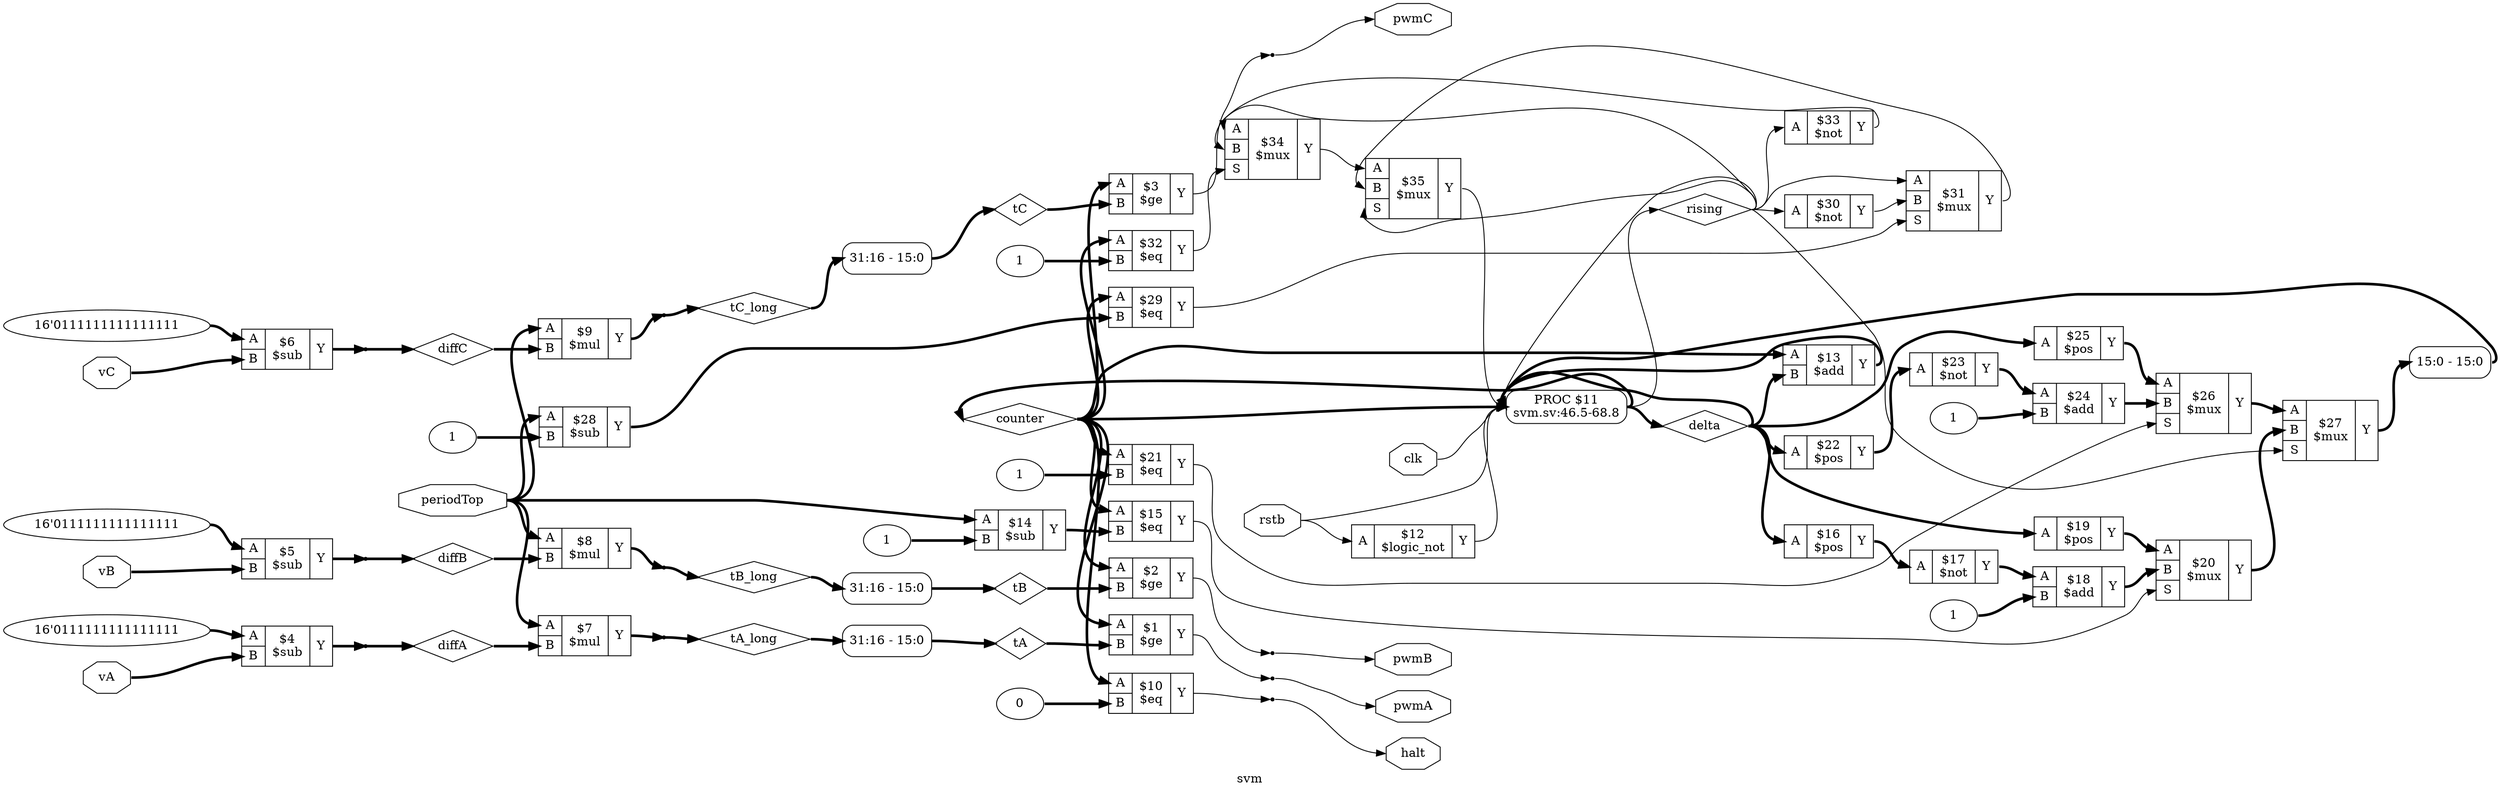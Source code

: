 digraph "svm" {
label="svm";
rankdir="LR";
remincross=true;
n38 [ shape=diamond, label="diffC", color="black", fontcolor="black" ];
n39 [ shape=diamond, label="diffB", color="black", fontcolor="black" ];
n40 [ shape=diamond, label="diffA", color="black", fontcolor="black" ];
n41 [ shape=diamond, label="tC", color="black", fontcolor="black" ];
n42 [ shape=diamond, label="tB", color="black", fontcolor="black" ];
n43 [ shape=diamond, label="tA", color="black", fontcolor="black" ];
n44 [ shape=diamond, label="tC_long", color="black", fontcolor="black" ];
n45 [ shape=diamond, label="tB_long", color="black", fontcolor="black" ];
n46 [ shape=diamond, label="tA_long", color="black", fontcolor="black" ];
n47 [ shape=diamond, label="rising", color="black", fontcolor="black" ];
n48 [ shape=diamond, label="delta", color="black", fontcolor="black" ];
n49 [ shape=diamond, label="counter", color="black", fontcolor="black" ];
n50 [ shape=octagon, label="rstb", color="black", fontcolor="black" ];
n51 [ shape=octagon, label="clk", color="black", fontcolor="black" ];
n52 [ shape=octagon, label="periodTop", color="black", fontcolor="black" ];
n53 [ shape=octagon, label="vC", color="black", fontcolor="black" ];
n54 [ shape=octagon, label="vB", color="black", fontcolor="black" ];
n55 [ shape=octagon, label="vA", color="black", fontcolor="black" ];
n56 [ shape=octagon, label="halt", color="black", fontcolor="black" ];
n57 [ shape=octagon, label="pwmC", color="black", fontcolor="black" ];
n58 [ shape=octagon, label="pwmB", color="black", fontcolor="black" ];
n59 [ shape=octagon, label="pwmA", color="black", fontcolor="black" ];
c64 [ shape=record, label="{{<p60> A|<p61> B|<p62> S}|$35\n$mux|{<p63> Y}}",  ];
c65 [ shape=record, label="{{<p60> A|<p61> B|<p62> S}|$34\n$mux|{<p63> Y}}",  ];
c66 [ shape=record, label="{{<p60> A}|$33\n$not|{<p63> Y}}",  ];
v0 [ label="1" ];
c67 [ shape=record, label="{{<p60> A|<p61> B}|$32\n$eq|{<p63> Y}}",  ];
c68 [ shape=record, label="{{<p60> A|<p61> B|<p62> S}|$31\n$mux|{<p63> Y}}",  ];
c69 [ shape=record, label="{{<p60> A}|$30\n$not|{<p63> Y}}",  ];
c70 [ shape=record, label="{{<p60> A|<p61> B}|$29\n$eq|{<p63> Y}}",  ];
v1 [ label="1" ];
c71 [ shape=record, label="{{<p60> A|<p61> B}|$28\n$sub|{<p63> Y}}",  ];
c72 [ shape=record, label="{{<p60> A|<p61> B|<p62> S}|$27\n$mux|{<p63> Y}}",  ];
c73 [ shape=record, label="{{<p60> A|<p61> B|<p62> S}|$26\n$mux|{<p63> Y}}",  ];
c74 [ shape=record, label="{{<p60> A}|$25\n$pos|{<p63> Y}}",  ];
v2 [ label="1" ];
c75 [ shape=record, label="{{<p60> A|<p61> B}|$24\n$add|{<p63> Y}}",  ];
c76 [ shape=record, label="{{<p60> A}|$23\n$not|{<p63> Y}}",  ];
c77 [ shape=record, label="{{<p60> A}|$22\n$pos|{<p63> Y}}",  ];
v3 [ label="1" ];
c78 [ shape=record, label="{{<p60> A|<p61> B}|$21\n$eq|{<p63> Y}}",  ];
c79 [ shape=record, label="{{<p60> A|<p61> B|<p62> S}|$20\n$mux|{<p63> Y}}",  ];
c80 [ shape=record, label="{{<p60> A}|$19\n$pos|{<p63> Y}}",  ];
v4 [ label="1" ];
c81 [ shape=record, label="{{<p60> A|<p61> B}|$18\n$add|{<p63> Y}}",  ];
c82 [ shape=record, label="{{<p60> A}|$17\n$not|{<p63> Y}}",  ];
c83 [ shape=record, label="{{<p60> A}|$16\n$pos|{<p63> Y}}",  ];
c84 [ shape=record, label="{{<p60> A|<p61> B}|$15\n$eq|{<p63> Y}}",  ];
v5 [ label="1" ];
c85 [ shape=record, label="{{<p60> A|<p61> B}|$14\n$sub|{<p63> Y}}",  ];
c86 [ shape=record, label="{{<p60> A|<p61> B}|$13\n$add|{<p63> Y}}",  ];
c87 [ shape=record, label="{{<p60> A}|$12\n$logic_not|{<p63> Y}}",  ];
v6 [ label="0" ];
c88 [ shape=record, label="{{<p60> A|<p61> B}|$10\n$eq|{<p63> Y}}",  ];
c89 [ shape=record, label="{{<p60> A|<p61> B}|$9\n$mul|{<p63> Y}}",  ];
c90 [ shape=record, label="{{<p60> A|<p61> B}|$8\n$mul|{<p63> Y}}",  ];
c91 [ shape=record, label="{{<p60> A|<p61> B}|$7\n$mul|{<p63> Y}}",  ];
v7 [ label="16'0111111111111111" ];
c92 [ shape=record, label="{{<p60> A|<p61> B}|$6\n$sub|{<p63> Y}}",  ];
v8 [ label="16'0111111111111111" ];
c93 [ shape=record, label="{{<p60> A|<p61> B}|$5\n$sub|{<p63> Y}}",  ];
v9 [ label="16'0111111111111111" ];
c94 [ shape=record, label="{{<p60> A|<p61> B}|$4\n$sub|{<p63> Y}}",  ];
c95 [ shape=record, label="{{<p60> A|<p61> B}|$3\n$ge|{<p63> Y}}",  ];
c96 [ shape=record, label="{{<p60> A|<p61> B}|$2\n$ge|{<p63> Y}}",  ];
c97 [ shape=record, label="{{<p60> A|<p61> B}|$1\n$ge|{<p63> Y}}",  ];
x11 [ shape=record, style=rounded, label="<s0> 15:0 - 15:0 ", color="black", fontcolor="black" ];
p10 [shape=box, style=rounded, label="PROC $11\nsvm.sv:46.5-68.8"];
x12 [shape=point, ];
x13 [shape=point, ];
x14 [shape=point, ];
x15 [shape=point, ];
x16 [shape=point, ];
x17 [shape=point, ];
x18 [shape=point, ];
x19 [shape=point, ];
x20 [shape=point, ];
x21 [ shape=record, style=rounded, label="<s0> 31:16 - 15:0 ", color="black", fontcolor="black" ];
x22 [ shape=record, style=rounded, label="<s0> 31:16 - 15:0 ", color="black", fontcolor="black" ];
x23 [ shape=record, style=rounded, label="<s0> 31:16 - 15:0 ", color="black", fontcolor="black" ];
x24 [shape=point, ];
c64:p63:e -> p10:w [color="black", fontcolor="black", label=""];
c73:p63:e -> c72:p60:w [color="black", fontcolor="black", style="setlinewidth(3)", label=""];
c74:p63:e -> c73:p60:w [color="black", fontcolor="black", style="setlinewidth(3)", label=""];
c75:p63:e -> c73:p61:w [color="black", fontcolor="black", style="setlinewidth(3)", label=""];
c76:p63:e -> c75:p60:w [color="black", fontcolor="black", style="setlinewidth(3)", label=""];
c77:p63:e -> c76:p60:w [color="black", fontcolor="black", style="setlinewidth(3)", label=""];
c78:p63:e -> c73:p62:w [color="black", fontcolor="black", label=""];
c79:p63:e -> c72:p61:w [color="black", fontcolor="black", style="setlinewidth(3)", label=""];
c80:p63:e -> c79:p60:w [color="black", fontcolor="black", style="setlinewidth(3)", label=""];
c81:p63:e -> c79:p61:w [color="black", fontcolor="black", style="setlinewidth(3)", label=""];
c82:p63:e -> c81:p60:w [color="black", fontcolor="black", style="setlinewidth(3)", label=""];
c65:p63:e -> c64:p60:w [color="black", fontcolor="black", label=""];
c83:p63:e -> c82:p60:w [color="black", fontcolor="black", style="setlinewidth(3)", label=""];
c84:p63:e -> c79:p62:w [color="black", fontcolor="black", label=""];
c85:p63:e -> c84:p61:w [color="black", fontcolor="black", style="setlinewidth(3)", label=""];
c86:p63:e -> p10:w [color="black", fontcolor="black", style="setlinewidth(3)", label=""];
c87:p63:e -> p10:w [color="black", fontcolor="black", label=""];
c88:p63:e -> x24:w [color="black", fontcolor="black", label=""];
c89:p63:e -> x20:w [color="black", fontcolor="black", style="setlinewidth(3)", label=""];
c66:p63:e -> c65:p61:w [color="black", fontcolor="black", label=""];
c90:p63:e -> x19:w [color="black", fontcolor="black", style="setlinewidth(3)", label=""];
c91:p63:e -> x18:w [color="black", fontcolor="black", style="setlinewidth(3)", label=""];
c92:p63:e -> x17:w [color="black", fontcolor="black", style="setlinewidth(3)", label=""];
c93:p63:e -> x16:w [color="black", fontcolor="black", style="setlinewidth(3)", label=""];
c94:p63:e -> x15:w [color="black", fontcolor="black", style="setlinewidth(3)", label=""];
c95:p63:e -> x14:w [color="black", fontcolor="black", label=""];
c96:p63:e -> x13:w [color="black", fontcolor="black", label=""];
c97:p63:e -> x12:w [color="black", fontcolor="black", label=""];
x17:e -> n38:w [color="black", fontcolor="black", style="setlinewidth(3)", label=""];
n38:e -> c89:p61:w [color="black", fontcolor="black", style="setlinewidth(3)", label=""];
x16:e -> n39:w [color="black", fontcolor="black", style="setlinewidth(3)", label=""];
n39:e -> c90:p61:w [color="black", fontcolor="black", style="setlinewidth(3)", label=""];
c67:p63:e -> c65:p62:w [color="black", fontcolor="black", label=""];
x15:e -> n40:w [color="black", fontcolor="black", style="setlinewidth(3)", label=""];
n40:e -> c91:p61:w [color="black", fontcolor="black", style="setlinewidth(3)", label=""];
x23:e -> n41:w [color="black", fontcolor="black", style="setlinewidth(3)", label=""];
n41:e -> c95:p61:w [color="black", fontcolor="black", style="setlinewidth(3)", label=""];
x22:e -> n42:w [color="black", fontcolor="black", style="setlinewidth(3)", label=""];
n42:e -> c96:p61:w [color="black", fontcolor="black", style="setlinewidth(3)", label=""];
x21:e -> n43:w [color="black", fontcolor="black", style="setlinewidth(3)", label=""];
n43:e -> c97:p61:w [color="black", fontcolor="black", style="setlinewidth(3)", label=""];
x20:e -> n44:w [color="black", fontcolor="black", style="setlinewidth(3)", label=""];
n44:e -> x23:s0:w [color="black", fontcolor="black", style="setlinewidth(3)", label=""];
x19:e -> n45:w [color="black", fontcolor="black", style="setlinewidth(3)", label=""];
n45:e -> x22:s0:w [color="black", fontcolor="black", style="setlinewidth(3)", label=""];
x18:e -> n46:w [color="black", fontcolor="black", style="setlinewidth(3)", label=""];
n46:e -> x21:s0:w [color="black", fontcolor="black", style="setlinewidth(3)", label=""];
p10:e -> n47:w [color="black", fontcolor="black", label=""];
n47:e -> c64:p62:w [color="black", fontcolor="black", label=""];
n47:e -> c65:p60:w [color="black", fontcolor="black", label=""];
n47:e -> c66:p60:w [color="black", fontcolor="black", label=""];
n47:e -> c68:p60:w [color="black", fontcolor="black", label=""];
n47:e -> c69:p60:w [color="black", fontcolor="black", label=""];
n47:e -> c72:p62:w [color="black", fontcolor="black", label=""];
n47:e -> p10:w [color="black", fontcolor="black", label=""];
p10:e -> n48:w [color="black", fontcolor="black", style="setlinewidth(3)", label=""];
n48:e -> c74:p60:w [color="black", fontcolor="black", style="setlinewidth(3)", label=""];
n48:e -> c77:p60:w [color="black", fontcolor="black", style="setlinewidth(3)", label=""];
n48:e -> c80:p60:w [color="black", fontcolor="black", style="setlinewidth(3)", label=""];
n48:e -> c83:p60:w [color="black", fontcolor="black", style="setlinewidth(3)", label=""];
n48:e -> c86:p61:w [color="black", fontcolor="black", style="setlinewidth(3)", label=""];
n48:e -> p10:w [color="black", fontcolor="black", style="setlinewidth(3)", label=""];
p10:e -> n49:w [color="black", fontcolor="black", style="setlinewidth(3)", label=""];
n49:e -> c67:p60:w [color="black", fontcolor="black", style="setlinewidth(3)", label=""];
n49:e -> c70:p60:w [color="black", fontcolor="black", style="setlinewidth(3)", label=""];
n49:e -> c78:p60:w [color="black", fontcolor="black", style="setlinewidth(3)", label=""];
n49:e -> c84:p60:w [color="black", fontcolor="black", style="setlinewidth(3)", label=""];
n49:e -> c86:p60:w [color="black", fontcolor="black", style="setlinewidth(3)", label=""];
n49:e -> c88:p60:w [color="black", fontcolor="black", style="setlinewidth(3)", label=""];
n49:e -> c95:p60:w [color="black", fontcolor="black", style="setlinewidth(3)", label=""];
n49:e -> c96:p60:w [color="black", fontcolor="black", style="setlinewidth(3)", label=""];
n49:e -> c97:p60:w [color="black", fontcolor="black", style="setlinewidth(3)", label=""];
n49:e -> p10:w [color="black", fontcolor="black", style="setlinewidth(3)", label=""];
c68:p63:e -> c64:p61:w [color="black", fontcolor="black", label=""];
n50:e -> c87:p60:w [color="black", fontcolor="black", label=""];
n50:e -> p10:w [color="black", fontcolor="black", label=""];
n51:e -> p10:w [color="black", fontcolor="black", label=""];
n52:e -> c71:p60:w [color="black", fontcolor="black", style="setlinewidth(3)", label=""];
n52:e -> c85:p60:w [color="black", fontcolor="black", style="setlinewidth(3)", label=""];
n52:e -> c89:p60:w [color="black", fontcolor="black", style="setlinewidth(3)", label=""];
n52:e -> c90:p60:w [color="black", fontcolor="black", style="setlinewidth(3)", label=""];
n52:e -> c91:p60:w [color="black", fontcolor="black", style="setlinewidth(3)", label=""];
n53:e -> c92:p61:w [color="black", fontcolor="black", style="setlinewidth(3)", label=""];
n54:e -> c93:p61:w [color="black", fontcolor="black", style="setlinewidth(3)", label=""];
n55:e -> c94:p61:w [color="black", fontcolor="black", style="setlinewidth(3)", label=""];
x24:e -> n56:w [color="black", fontcolor="black", label=""];
x14:e -> n57:w [color="black", fontcolor="black", label=""];
x13:e -> n58:w [color="black", fontcolor="black", label=""];
x12:e -> n59:w [color="black", fontcolor="black", label=""];
c69:p63:e -> c68:p61:w [color="black", fontcolor="black", label=""];
c70:p63:e -> c68:p62:w [color="black", fontcolor="black", label=""];
c71:p63:e -> c70:p61:w [color="black", fontcolor="black", style="setlinewidth(3)", label=""];
c72:p63:e -> x11:s0:w [color="black", fontcolor="black", style="setlinewidth(3)", label=""];
v0:e -> c67:p61:w [color="black", fontcolor="black", style="setlinewidth(3)", label=""];
v1:e -> c71:p61:w [color="black", fontcolor="black", style="setlinewidth(3)", label=""];
v2:e -> c75:p61:w [color="black", fontcolor="black", style="setlinewidth(3)", label=""];
v3:e -> c78:p61:w [color="black", fontcolor="black", style="setlinewidth(3)", label=""];
v4:e -> c81:p61:w [color="black", fontcolor="black", style="setlinewidth(3)", label=""];
v5:e -> c85:p61:w [color="black", fontcolor="black", style="setlinewidth(3)", label=""];
v6:e -> c88:p61:w [color="black", fontcolor="black", style="setlinewidth(3)", label=""];
v7:e -> c92:p60:w [color="black", fontcolor="black", style="setlinewidth(3)", label=""];
v8:e -> c93:p60:w [color="black", fontcolor="black", style="setlinewidth(3)", label=""];
v9:e -> c94:p60:w [color="black", fontcolor="black", style="setlinewidth(3)", label=""];
x11:e -> p10:w [color="black", fontcolor="black", style="setlinewidth(3)", label=""];
}
